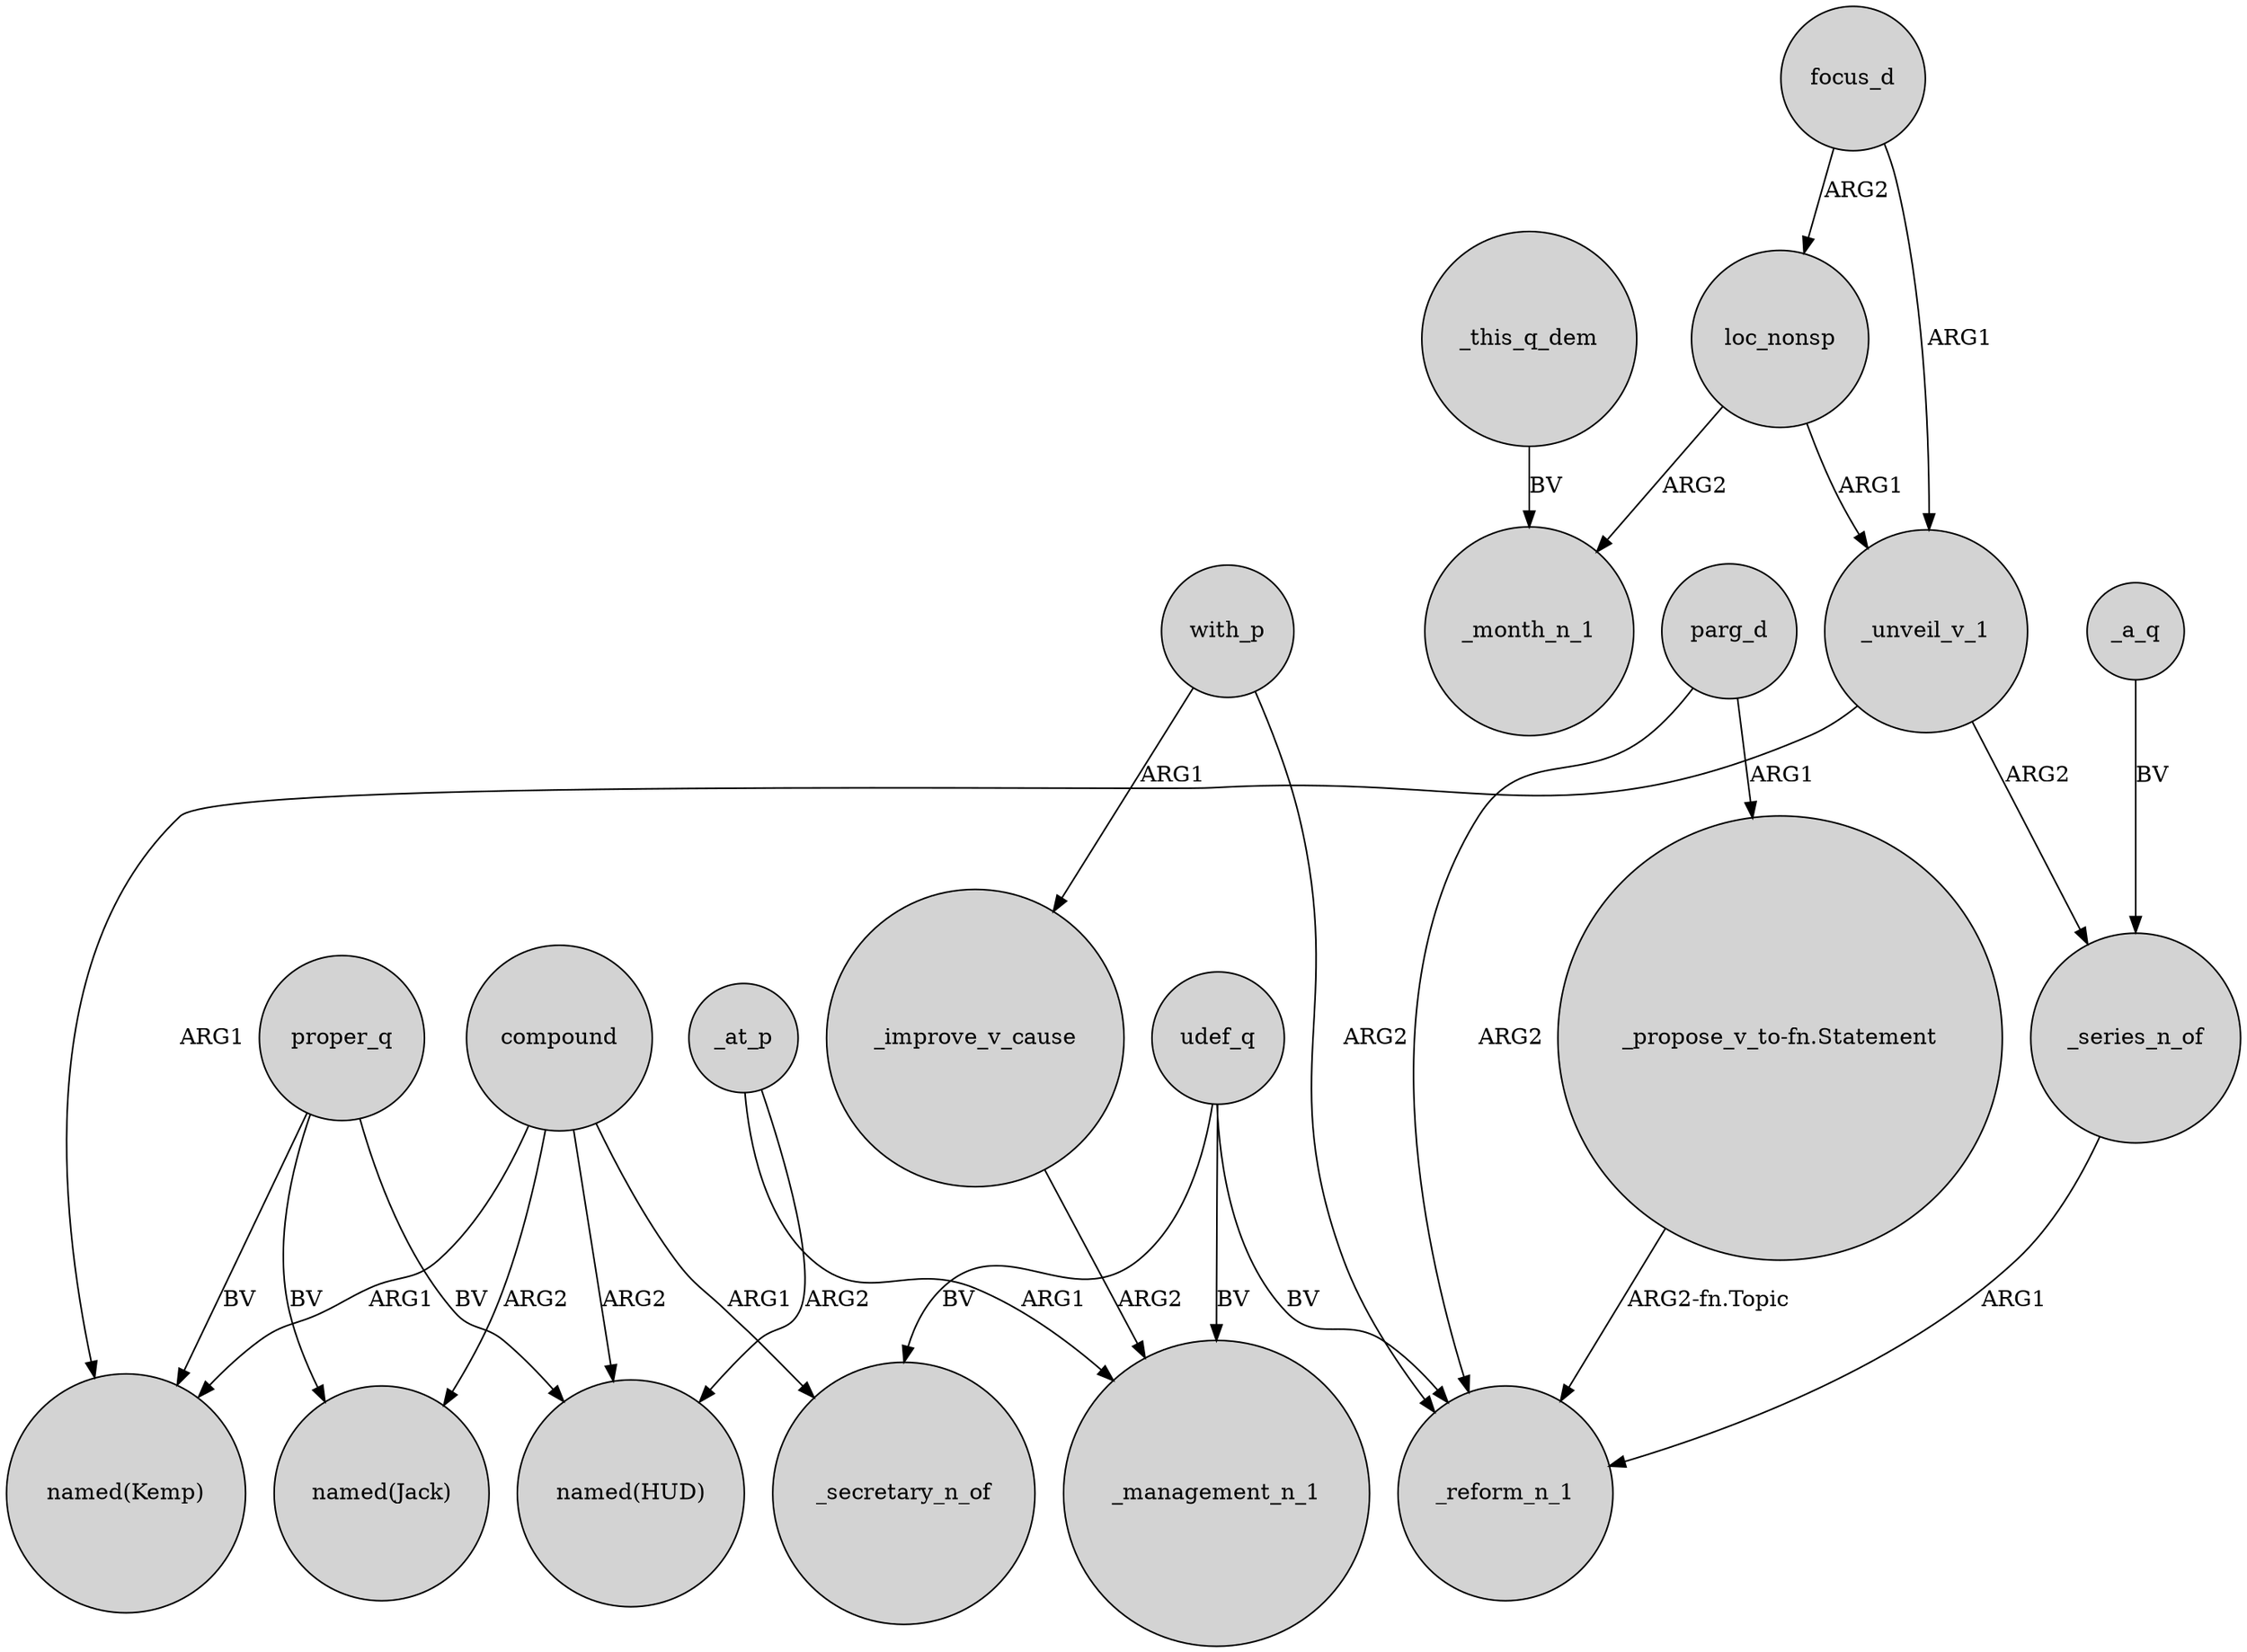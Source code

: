 digraph {
	node [shape=circle style=filled]
	focus_d -> loc_nonsp [label=ARG2]
	proper_q -> "named(Kemp)" [label=BV]
	udef_q -> _secretary_n_of [label=BV]
	"_propose_v_to-fn.Statement" -> _reform_n_1 [label="ARG2-fn.Topic"]
	proper_q -> "named(HUD)" [label=BV]
	_this_q_dem -> _month_n_1 [label=BV]
	_series_n_of -> _reform_n_1 [label=ARG1]
	_unveil_v_1 -> "named(Kemp)" [label=ARG1]
	compound -> "named(Kemp)" [label=ARG1]
	parg_d -> "_propose_v_to-fn.Statement" [label=ARG1]
	_at_p -> _management_n_1 [label=ARG1]
	udef_q -> _management_n_1 [label=BV]
	with_p -> _reform_n_1 [label=ARG2]
	udef_q -> _reform_n_1 [label=BV]
	compound -> "named(Jack)" [label=ARG2]
	_a_q -> _series_n_of [label=BV]
	with_p -> _improve_v_cause [label=ARG1]
	parg_d -> _reform_n_1 [label=ARG2]
	_unveil_v_1 -> _series_n_of [label=ARG2]
	proper_q -> "named(Jack)" [label=BV]
	compound -> "named(HUD)" [label=ARG2]
	_at_p -> "named(HUD)" [label=ARG2]
	loc_nonsp -> _unveil_v_1 [label=ARG1]
	_improve_v_cause -> _management_n_1 [label=ARG2]
	loc_nonsp -> _month_n_1 [label=ARG2]
	compound -> _secretary_n_of [label=ARG1]
	focus_d -> _unveil_v_1 [label=ARG1]
}
